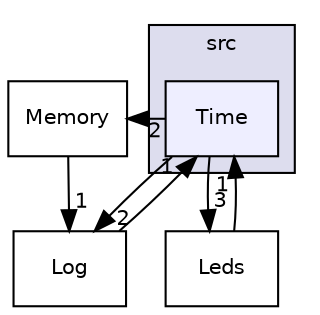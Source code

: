 digraph "VortexEngine/src/Time" {
  bgcolor=transparent;
  compound=true
  node [ fontsize="10", fontname="Helvetica"];
  edge [ labelfontsize="10", labelfontname="Helvetica"];
  subgraph clusterdir_df02266255841645c523fab960c9ed1d {
    graph [ bgcolor="#ddddee", pencolor="black", label="src" fontname="Helvetica", fontsize="10", URL="dir_df02266255841645c523fab960c9ed1d.html"]
  dir_63ce3ba067bdf35a8f7c780ac03d51a3 [shape=box, label="Time", style="filled", fillcolor="#eeeeff", pencolor="black", URL="dir_63ce3ba067bdf35a8f7c780ac03d51a3.html"];
  }
  dir_9a5c88f87170865d940dc95c76676edb [shape=box label="Log" URL="dir_9a5c88f87170865d940dc95c76676edb.html"];
  dir_7e29431de6169dbb5f5ee7a990ed2b16 [shape=box label="Memory" URL="dir_7e29431de6169dbb5f5ee7a990ed2b16.html"];
  dir_60d51ee7315d72413f26211ac43a217e [shape=box label="Leds" URL="dir_60d51ee7315d72413f26211ac43a217e.html"];
  dir_63ce3ba067bdf35a8f7c780ac03d51a3->dir_9a5c88f87170865d940dc95c76676edb [headlabel="2", labeldistance=1.5 headhref="dir_000017_000005.html"];
  dir_63ce3ba067bdf35a8f7c780ac03d51a3->dir_7e29431de6169dbb5f5ee7a990ed2b16 [headlabel="2", labeldistance=1.5 headhref="dir_000017_000006.html"];
  dir_63ce3ba067bdf35a8f7c780ac03d51a3->dir_60d51ee7315d72413f26211ac43a217e [headlabel="3", labeldistance=1.5 headhref="dir_000017_000004.html"];
  dir_9a5c88f87170865d940dc95c76676edb->dir_63ce3ba067bdf35a8f7c780ac03d51a3 [headlabel="1", labeldistance=1.5 headhref="dir_000005_000017.html"];
  dir_7e29431de6169dbb5f5ee7a990ed2b16->dir_9a5c88f87170865d940dc95c76676edb [headlabel="1", labeldistance=1.5 headhref="dir_000006_000005.html"];
  dir_60d51ee7315d72413f26211ac43a217e->dir_63ce3ba067bdf35a8f7c780ac03d51a3 [headlabel="1", labeldistance=1.5 headhref="dir_000004_000017.html"];
}

